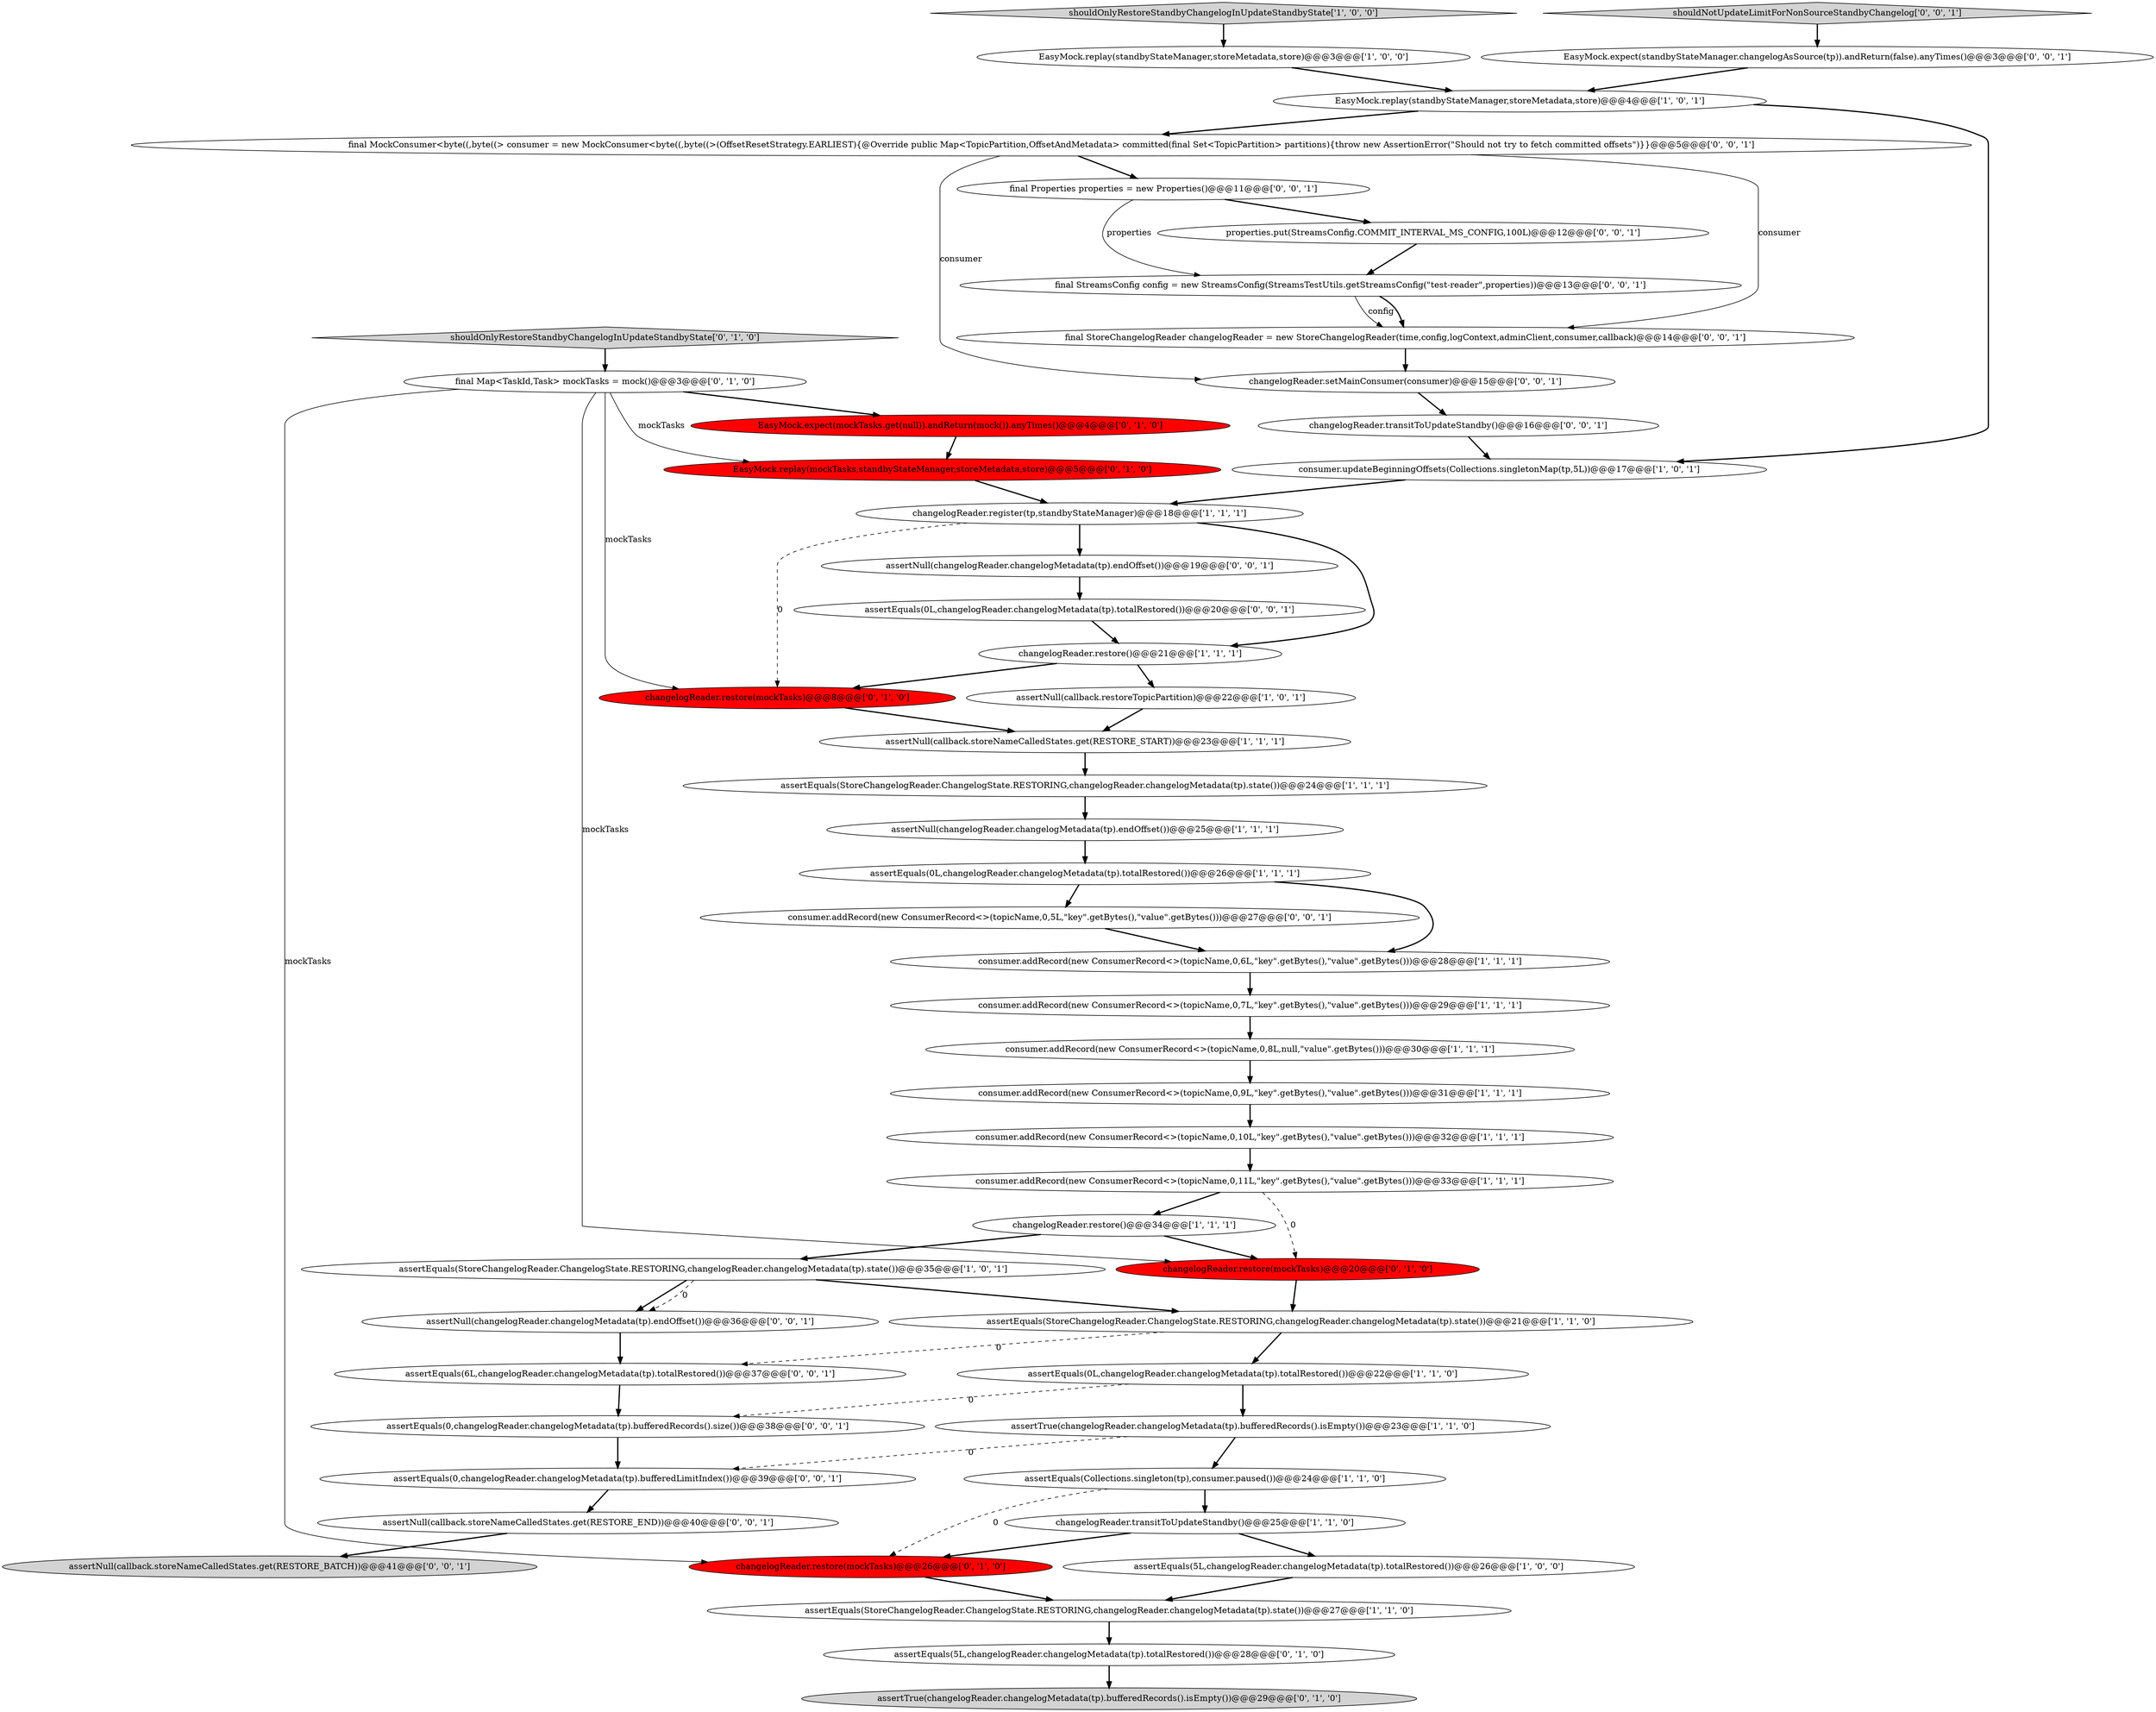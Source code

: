 digraph {
23 [style = filled, label = "consumer.addRecord(new ConsumerRecord<>(topicName,0,6L,\"key\".getBytes(),\"value\".getBytes()))@@@28@@@['1', '1', '1']", fillcolor = white, shape = ellipse image = "AAA0AAABBB1BBB"];
8 [style = filled, label = "changelogReader.register(tp,standbyStateManager)@@@18@@@['1', '1', '1']", fillcolor = white, shape = ellipse image = "AAA0AAABBB1BBB"];
46 [style = filled, label = "assertEquals(0,changelogReader.changelogMetadata(tp).bufferedLimitIndex())@@@39@@@['0', '0', '1']", fillcolor = white, shape = ellipse image = "AAA0AAABBB3BBB"];
28 [style = filled, label = "EasyMock.expect(mockTasks.get(null)).andReturn(mock()).anyTimes()@@@4@@@['0', '1', '0']", fillcolor = red, shape = ellipse image = "AAA1AAABBB2BBB"];
45 [style = filled, label = "final Properties properties = new Properties()@@@11@@@['0', '0', '1']", fillcolor = white, shape = ellipse image = "AAA0AAABBB3BBB"];
51 [style = filled, label = "properties.put(StreamsConfig.COMMIT_INTERVAL_MS_CONFIG,100L)@@@12@@@['0', '0', '1']", fillcolor = white, shape = ellipse image = "AAA0AAABBB3BBB"];
0 [style = filled, label = "EasyMock.replay(standbyStateManager,storeMetadata,store)@@@3@@@['1', '0', '0']", fillcolor = white, shape = ellipse image = "AAA0AAABBB1BBB"];
10 [style = filled, label = "consumer.addRecord(new ConsumerRecord<>(topicName,0,8L,null,\"value\".getBytes()))@@@30@@@['1', '1', '1']", fillcolor = white, shape = ellipse image = "AAA0AAABBB1BBB"];
16 [style = filled, label = "assertEquals(StoreChangelogReader.ChangelogState.RESTORING,changelogReader.changelogMetadata(tp).state())@@@35@@@['1', '0', '1']", fillcolor = white, shape = ellipse image = "AAA0AAABBB1BBB"];
19 [style = filled, label = "assertEquals(Collections.singleton(tp),consumer.paused())@@@24@@@['1', '1', '0']", fillcolor = white, shape = ellipse image = "AAA0AAABBB1BBB"];
2 [style = filled, label = "changelogReader.restore()@@@21@@@['1', '1', '1']", fillcolor = white, shape = ellipse image = "AAA0AAABBB1BBB"];
25 [style = filled, label = "assertEquals(5L,changelogReader.changelogMetadata(tp).totalRestored())@@@26@@@['1', '0', '0']", fillcolor = white, shape = ellipse image = "AAA0AAABBB1BBB"];
27 [style = filled, label = "EasyMock.replay(mockTasks,standbyStateManager,storeMetadata,store)@@@5@@@['0', '1', '0']", fillcolor = red, shape = ellipse image = "AAA1AAABBB2BBB"];
31 [style = filled, label = "changelogReader.restore(mockTasks)@@@20@@@['0', '1', '0']", fillcolor = red, shape = ellipse image = "AAA1AAABBB2BBB"];
34 [style = filled, label = "assertEquals(5L,changelogReader.changelogMetadata(tp).totalRestored())@@@28@@@['0', '1', '0']", fillcolor = white, shape = ellipse image = "AAA0AAABBB2BBB"];
49 [style = filled, label = "assertEquals(0,changelogReader.changelogMetadata(tp).bufferedRecords().size())@@@38@@@['0', '0', '1']", fillcolor = white, shape = ellipse image = "AAA0AAABBB3BBB"];
35 [style = filled, label = "assertNull(changelogReader.changelogMetadata(tp).endOffset())@@@19@@@['0', '0', '1']", fillcolor = white, shape = ellipse image = "AAA0AAABBB3BBB"];
30 [style = filled, label = "assertTrue(changelogReader.changelogMetadata(tp).bufferedRecords().isEmpty())@@@29@@@['0', '1', '0']", fillcolor = lightgray, shape = ellipse image = "AAA0AAABBB2BBB"];
39 [style = filled, label = "assertNull(callback.storeNameCalledStates.get(RESTORE_END))@@@40@@@['0', '0', '1']", fillcolor = white, shape = ellipse image = "AAA0AAABBB3BBB"];
41 [style = filled, label = "final StreamsConfig config = new StreamsConfig(StreamsTestUtils.getStreamsConfig(\"test-reader\",properties))@@@13@@@['0', '0', '1']", fillcolor = white, shape = ellipse image = "AAA0AAABBB3BBB"];
43 [style = filled, label = "assertEquals(0L,changelogReader.changelogMetadata(tp).totalRestored())@@@20@@@['0', '0', '1']", fillcolor = white, shape = ellipse image = "AAA0AAABBB3BBB"];
7 [style = filled, label = "assertEquals(StoreChangelogReader.ChangelogState.RESTORING,changelogReader.changelogMetadata(tp).state())@@@27@@@['1', '1', '0']", fillcolor = white, shape = ellipse image = "AAA0AAABBB1BBB"];
5 [style = filled, label = "consumer.updateBeginningOffsets(Collections.singletonMap(tp,5L))@@@17@@@['1', '0', '1']", fillcolor = white, shape = ellipse image = "AAA0AAABBB1BBB"];
11 [style = filled, label = "consumer.addRecord(new ConsumerRecord<>(topicName,0,9L,\"key\".getBytes(),\"value\".getBytes()))@@@31@@@['1', '1', '1']", fillcolor = white, shape = ellipse image = "AAA0AAABBB1BBB"];
47 [style = filled, label = "assertNull(changelogReader.changelogMetadata(tp).endOffset())@@@36@@@['0', '0', '1']", fillcolor = white, shape = ellipse image = "AAA0AAABBB3BBB"];
26 [style = filled, label = "final Map<TaskId,Task> mockTasks = mock()@@@3@@@['0', '1', '0']", fillcolor = white, shape = ellipse image = "AAA0AAABBB2BBB"];
15 [style = filled, label = "changelogReader.transitToUpdateStandby()@@@25@@@['1', '1', '0']", fillcolor = white, shape = ellipse image = "AAA0AAABBB1BBB"];
32 [style = filled, label = "changelogReader.restore(mockTasks)@@@26@@@['0', '1', '0']", fillcolor = red, shape = ellipse image = "AAA1AAABBB2BBB"];
50 [style = filled, label = "changelogReader.transitToUpdateStandby()@@@16@@@['0', '0', '1']", fillcolor = white, shape = ellipse image = "AAA0AAABBB3BBB"];
37 [style = filled, label = "final MockConsumer<byte((,byte((> consumer = new MockConsumer<byte((,byte((>(OffsetResetStrategy.EARLIEST){@Override public Map<TopicPartition,OffsetAndMetadata> committed(final Set<TopicPartition> partitions){throw new AssertionError(\"Should not try to fetch committed offsets\")}}@@@5@@@['0', '0', '1']", fillcolor = white, shape = ellipse image = "AAA0AAABBB3BBB"];
42 [style = filled, label = "changelogReader.setMainConsumer(consumer)@@@15@@@['0', '0', '1']", fillcolor = white, shape = ellipse image = "AAA0AAABBB3BBB"];
38 [style = filled, label = "EasyMock.expect(standbyStateManager.changelogAsSource(tp)).andReturn(false).anyTimes()@@@3@@@['0', '0', '1']", fillcolor = white, shape = ellipse image = "AAA0AAABBB3BBB"];
36 [style = filled, label = "shouldNotUpdateLimitForNonSourceStandbyChangelog['0', '0', '1']", fillcolor = lightgray, shape = diamond image = "AAA0AAABBB3BBB"];
9 [style = filled, label = "assertNull(callback.storeNameCalledStates.get(RESTORE_START))@@@23@@@['1', '1', '1']", fillcolor = white, shape = ellipse image = "AAA0AAABBB1BBB"];
33 [style = filled, label = "shouldOnlyRestoreStandbyChangelogInUpdateStandbyState['0', '1', '0']", fillcolor = lightgray, shape = diamond image = "AAA0AAABBB2BBB"];
13 [style = filled, label = "assertEquals(0L,changelogReader.changelogMetadata(tp).totalRestored())@@@26@@@['1', '1', '1']", fillcolor = white, shape = ellipse image = "AAA0AAABBB1BBB"];
4 [style = filled, label = "consumer.addRecord(new ConsumerRecord<>(topicName,0,11L,\"key\".getBytes(),\"value\".getBytes()))@@@33@@@['1', '1', '1']", fillcolor = white, shape = ellipse image = "AAA0AAABBB1BBB"];
40 [style = filled, label = "final StoreChangelogReader changelogReader = new StoreChangelogReader(time,config,logContext,adminClient,consumer,callback)@@@14@@@['0', '0', '1']", fillcolor = white, shape = ellipse image = "AAA0AAABBB3BBB"];
24 [style = filled, label = "assertEquals(StoreChangelogReader.ChangelogState.RESTORING,changelogReader.changelogMetadata(tp).state())@@@24@@@['1', '1', '1']", fillcolor = white, shape = ellipse image = "AAA0AAABBB1BBB"];
6 [style = filled, label = "assertTrue(changelogReader.changelogMetadata(tp).bufferedRecords().isEmpty())@@@23@@@['1', '1', '0']", fillcolor = white, shape = ellipse image = "AAA0AAABBB1BBB"];
12 [style = filled, label = "assertNull(callback.restoreTopicPartition)@@@22@@@['1', '0', '1']", fillcolor = white, shape = ellipse image = "AAA0AAABBB1BBB"];
17 [style = filled, label = "EasyMock.replay(standbyStateManager,storeMetadata,store)@@@4@@@['1', '0', '1']", fillcolor = white, shape = ellipse image = "AAA0AAABBB1BBB"];
52 [style = filled, label = "consumer.addRecord(new ConsumerRecord<>(topicName,0,5L,\"key\".getBytes(),\"value\".getBytes()))@@@27@@@['0', '0', '1']", fillcolor = white, shape = ellipse image = "AAA0AAABBB3BBB"];
22 [style = filled, label = "shouldOnlyRestoreStandbyChangelogInUpdateStandbyState['1', '0', '0']", fillcolor = lightgray, shape = diamond image = "AAA0AAABBB1BBB"];
44 [style = filled, label = "assertNull(callback.storeNameCalledStates.get(RESTORE_BATCH))@@@41@@@['0', '0', '1']", fillcolor = lightgray, shape = ellipse image = "AAA0AAABBB3BBB"];
18 [style = filled, label = "consumer.addRecord(new ConsumerRecord<>(topicName,0,10L,\"key\".getBytes(),\"value\".getBytes()))@@@32@@@['1', '1', '1']", fillcolor = white, shape = ellipse image = "AAA0AAABBB1BBB"];
3 [style = filled, label = "assertEquals(StoreChangelogReader.ChangelogState.RESTORING,changelogReader.changelogMetadata(tp).state())@@@21@@@['1', '1', '0']", fillcolor = white, shape = ellipse image = "AAA0AAABBB1BBB"];
1 [style = filled, label = "assertNull(changelogReader.changelogMetadata(tp).endOffset())@@@25@@@['1', '1', '1']", fillcolor = white, shape = ellipse image = "AAA0AAABBB1BBB"];
48 [style = filled, label = "assertEquals(6L,changelogReader.changelogMetadata(tp).totalRestored())@@@37@@@['0', '0', '1']", fillcolor = white, shape = ellipse image = "AAA0AAABBB3BBB"];
21 [style = filled, label = "consumer.addRecord(new ConsumerRecord<>(topicName,0,7L,\"key\".getBytes(),\"value\".getBytes()))@@@29@@@['1', '1', '1']", fillcolor = white, shape = ellipse image = "AAA0AAABBB1BBB"];
29 [style = filled, label = "changelogReader.restore(mockTasks)@@@8@@@['0', '1', '0']", fillcolor = red, shape = ellipse image = "AAA1AAABBB2BBB"];
20 [style = filled, label = "assertEquals(0L,changelogReader.changelogMetadata(tp).totalRestored())@@@22@@@['1', '1', '0']", fillcolor = white, shape = ellipse image = "AAA0AAABBB1BBB"];
14 [style = filled, label = "changelogReader.restore()@@@34@@@['1', '1', '1']", fillcolor = white, shape = ellipse image = "AAA0AAABBB1BBB"];
14->16 [style = bold, label=""];
16->3 [style = bold, label=""];
5->8 [style = bold, label=""];
21->10 [style = bold, label=""];
17->5 [style = bold, label=""];
4->14 [style = bold, label=""];
52->23 [style = bold, label=""];
48->49 [style = bold, label=""];
42->50 [style = bold, label=""];
26->29 [style = solid, label="mockTasks"];
3->48 [style = dashed, label="0"];
39->44 [style = bold, label=""];
47->48 [style = bold, label=""];
45->51 [style = bold, label=""];
15->25 [style = bold, label=""];
0->17 [style = bold, label=""];
16->47 [style = bold, label=""];
29->9 [style = bold, label=""];
4->31 [style = dashed, label="0"];
43->2 [style = bold, label=""];
32->7 [style = bold, label=""];
37->42 [style = solid, label="consumer"];
6->19 [style = bold, label=""];
20->6 [style = bold, label=""];
46->39 [style = bold, label=""];
41->40 [style = solid, label="config"];
35->43 [style = bold, label=""];
12->9 [style = bold, label=""];
25->7 [style = bold, label=""];
17->37 [style = bold, label=""];
1->13 [style = bold, label=""];
34->30 [style = bold, label=""];
8->35 [style = bold, label=""];
11->18 [style = bold, label=""];
2->12 [style = bold, label=""];
33->26 [style = bold, label=""];
6->46 [style = dashed, label="0"];
45->41 [style = solid, label="properties"];
3->20 [style = bold, label=""];
7->34 [style = bold, label=""];
16->47 [style = dashed, label="0"];
22->0 [style = bold, label=""];
18->4 [style = bold, label=""];
50->5 [style = bold, label=""];
8->2 [style = bold, label=""];
23->21 [style = bold, label=""];
41->40 [style = bold, label=""];
20->49 [style = dashed, label="0"];
49->46 [style = bold, label=""];
26->31 [style = solid, label="mockTasks"];
19->32 [style = dashed, label="0"];
14->31 [style = bold, label=""];
13->23 [style = bold, label=""];
37->45 [style = bold, label=""];
26->28 [style = bold, label=""];
24->1 [style = bold, label=""];
28->27 [style = bold, label=""];
19->15 [style = bold, label=""];
31->3 [style = bold, label=""];
36->38 [style = bold, label=""];
2->29 [style = bold, label=""];
15->32 [style = bold, label=""];
38->17 [style = bold, label=""];
13->52 [style = bold, label=""];
51->41 [style = bold, label=""];
27->8 [style = bold, label=""];
9->24 [style = bold, label=""];
40->42 [style = bold, label=""];
26->27 [style = solid, label="mockTasks"];
8->29 [style = dashed, label="0"];
26->32 [style = solid, label="mockTasks"];
10->11 [style = bold, label=""];
37->40 [style = solid, label="consumer"];
}
